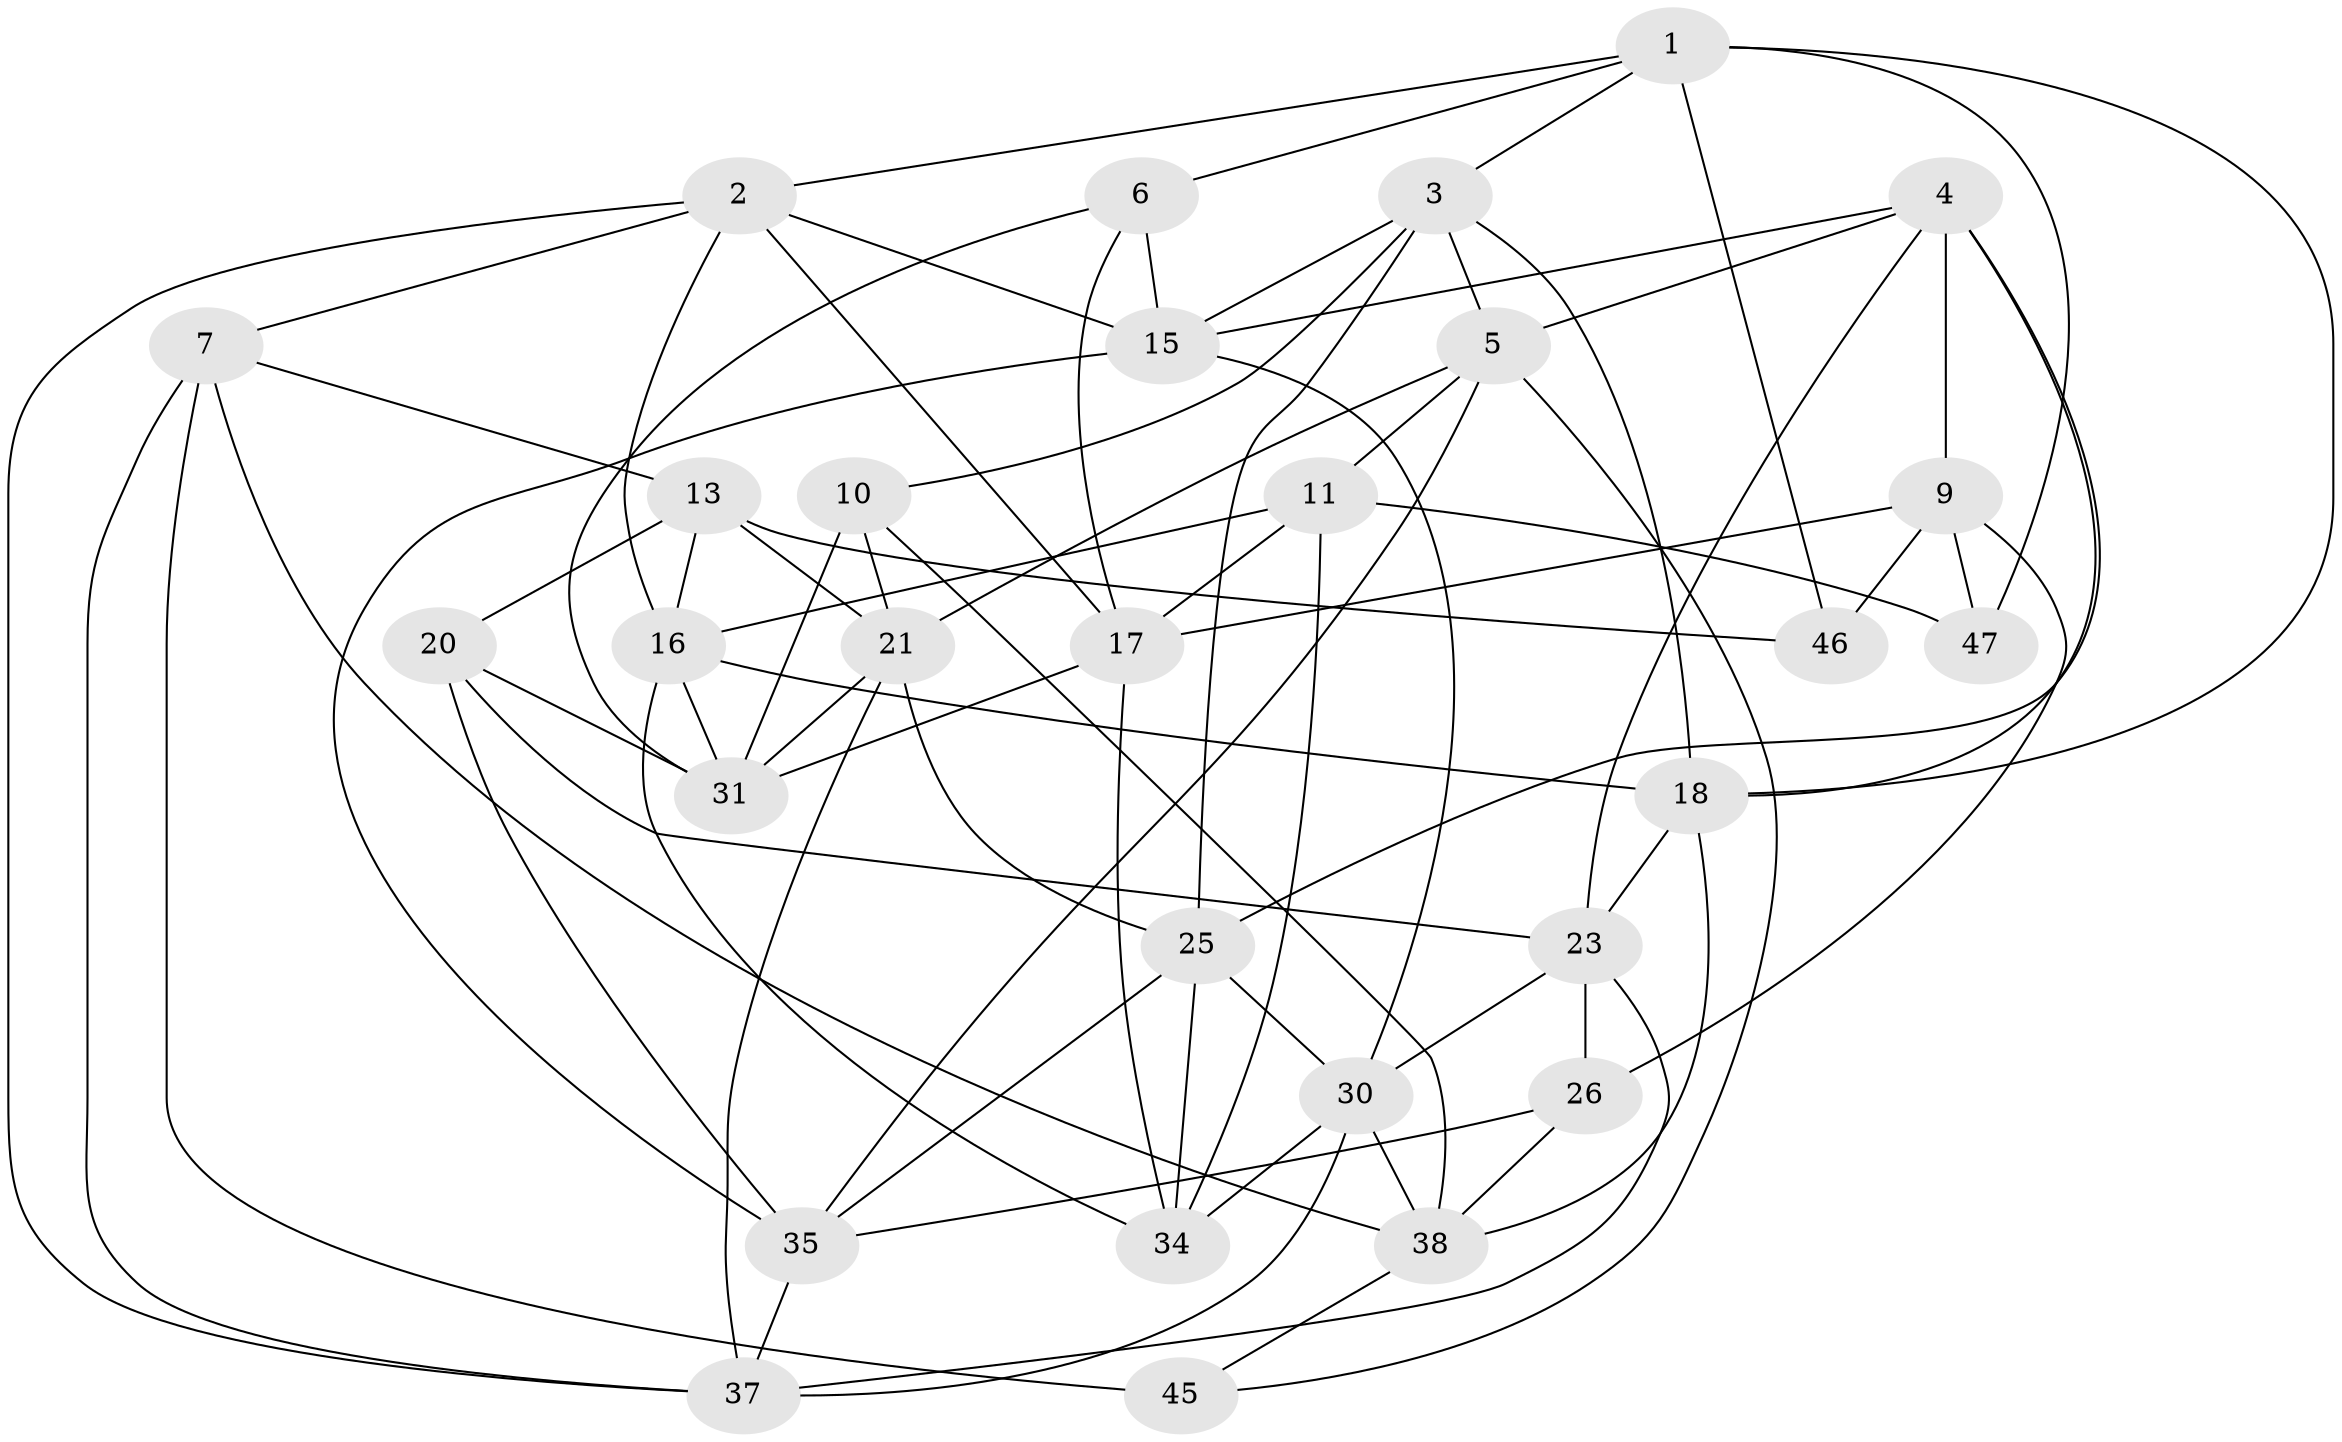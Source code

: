 // Generated by graph-tools (version 1.1) at 2025/52/02/27/25 19:52:30]
// undirected, 29 vertices, 76 edges
graph export_dot {
graph [start="1"]
  node [color=gray90,style=filled];
  1 [super="+32"];
  2 [super="+8"];
  3 [super="+33"];
  4 [super="+22"];
  5 [super="+28"];
  6;
  7 [super="+12"];
  9 [super="+14"];
  10;
  11 [super="+39"];
  13 [super="+19"];
  15 [super="+48"];
  16 [super="+44"];
  17 [super="+27"];
  18 [super="+36"];
  20;
  21 [super="+24"];
  23 [super="+40"];
  25 [super="+29"];
  26;
  30 [super="+43"];
  31 [super="+42"];
  34 [super="+41"];
  35 [super="+49"];
  37 [super="+50"];
  38 [super="+51"];
  45;
  46;
  47;
  1 -- 47;
  1 -- 2;
  1 -- 46;
  1 -- 6;
  1 -- 18;
  1 -- 3;
  2 -- 17;
  2 -- 16;
  2 -- 7;
  2 -- 15;
  2 -- 37;
  3 -- 25;
  3 -- 5;
  3 -- 15;
  3 -- 10;
  3 -- 18;
  4 -- 25;
  4 -- 23;
  4 -- 9;
  4 -- 18;
  4 -- 5;
  4 -- 15;
  5 -- 11;
  5 -- 35;
  5 -- 45;
  5 -- 21;
  6 -- 15;
  6 -- 17;
  6 -- 31;
  7 -- 45 [weight=2];
  7 -- 37;
  7 -- 38;
  7 -- 13;
  9 -- 47 [weight=2];
  9 -- 17;
  9 -- 26;
  9 -- 46;
  10 -- 31;
  10 -- 21;
  10 -- 38;
  11 -- 34 [weight=2];
  11 -- 16;
  11 -- 17;
  11 -- 47;
  13 -- 20;
  13 -- 46 [weight=2];
  13 -- 21;
  13 -- 16;
  15 -- 35;
  15 -- 30;
  16 -- 18;
  16 -- 31;
  16 -- 34;
  17 -- 34;
  17 -- 31;
  18 -- 23;
  18 -- 38;
  20 -- 23;
  20 -- 31;
  20 -- 35;
  21 -- 31;
  21 -- 25;
  21 -- 37;
  23 -- 26;
  23 -- 30;
  23 -- 37;
  25 -- 35;
  25 -- 30;
  25 -- 34;
  26 -- 38;
  26 -- 35;
  30 -- 37;
  30 -- 38;
  30 -- 34;
  35 -- 37;
  38 -- 45;
}

